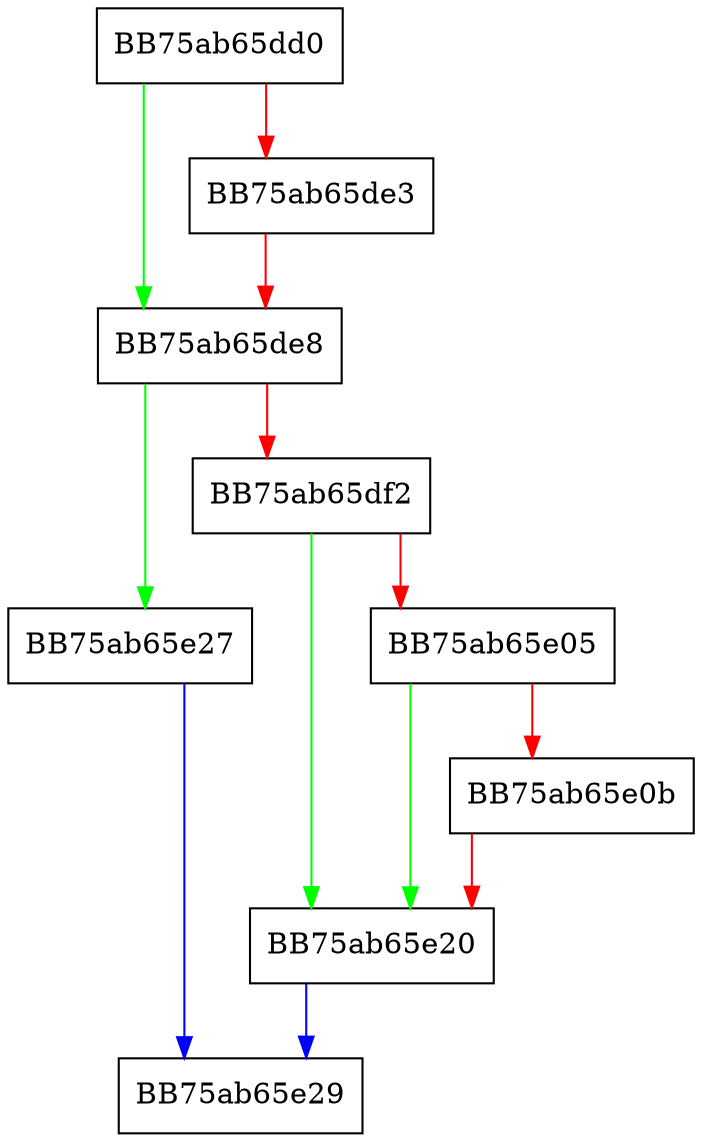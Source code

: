 digraph Merge {
  node [shape="box"];
  graph [splines=ortho];
  BB75ab65dd0 -> BB75ab65de8 [color="green"];
  BB75ab65dd0 -> BB75ab65de3 [color="red"];
  BB75ab65de3 -> BB75ab65de8 [color="red"];
  BB75ab65de8 -> BB75ab65e27 [color="green"];
  BB75ab65de8 -> BB75ab65df2 [color="red"];
  BB75ab65df2 -> BB75ab65e20 [color="green"];
  BB75ab65df2 -> BB75ab65e05 [color="red"];
  BB75ab65e05 -> BB75ab65e20 [color="green"];
  BB75ab65e05 -> BB75ab65e0b [color="red"];
  BB75ab65e0b -> BB75ab65e20 [color="red"];
  BB75ab65e20 -> BB75ab65e29 [color="blue"];
  BB75ab65e27 -> BB75ab65e29 [color="blue"];
}